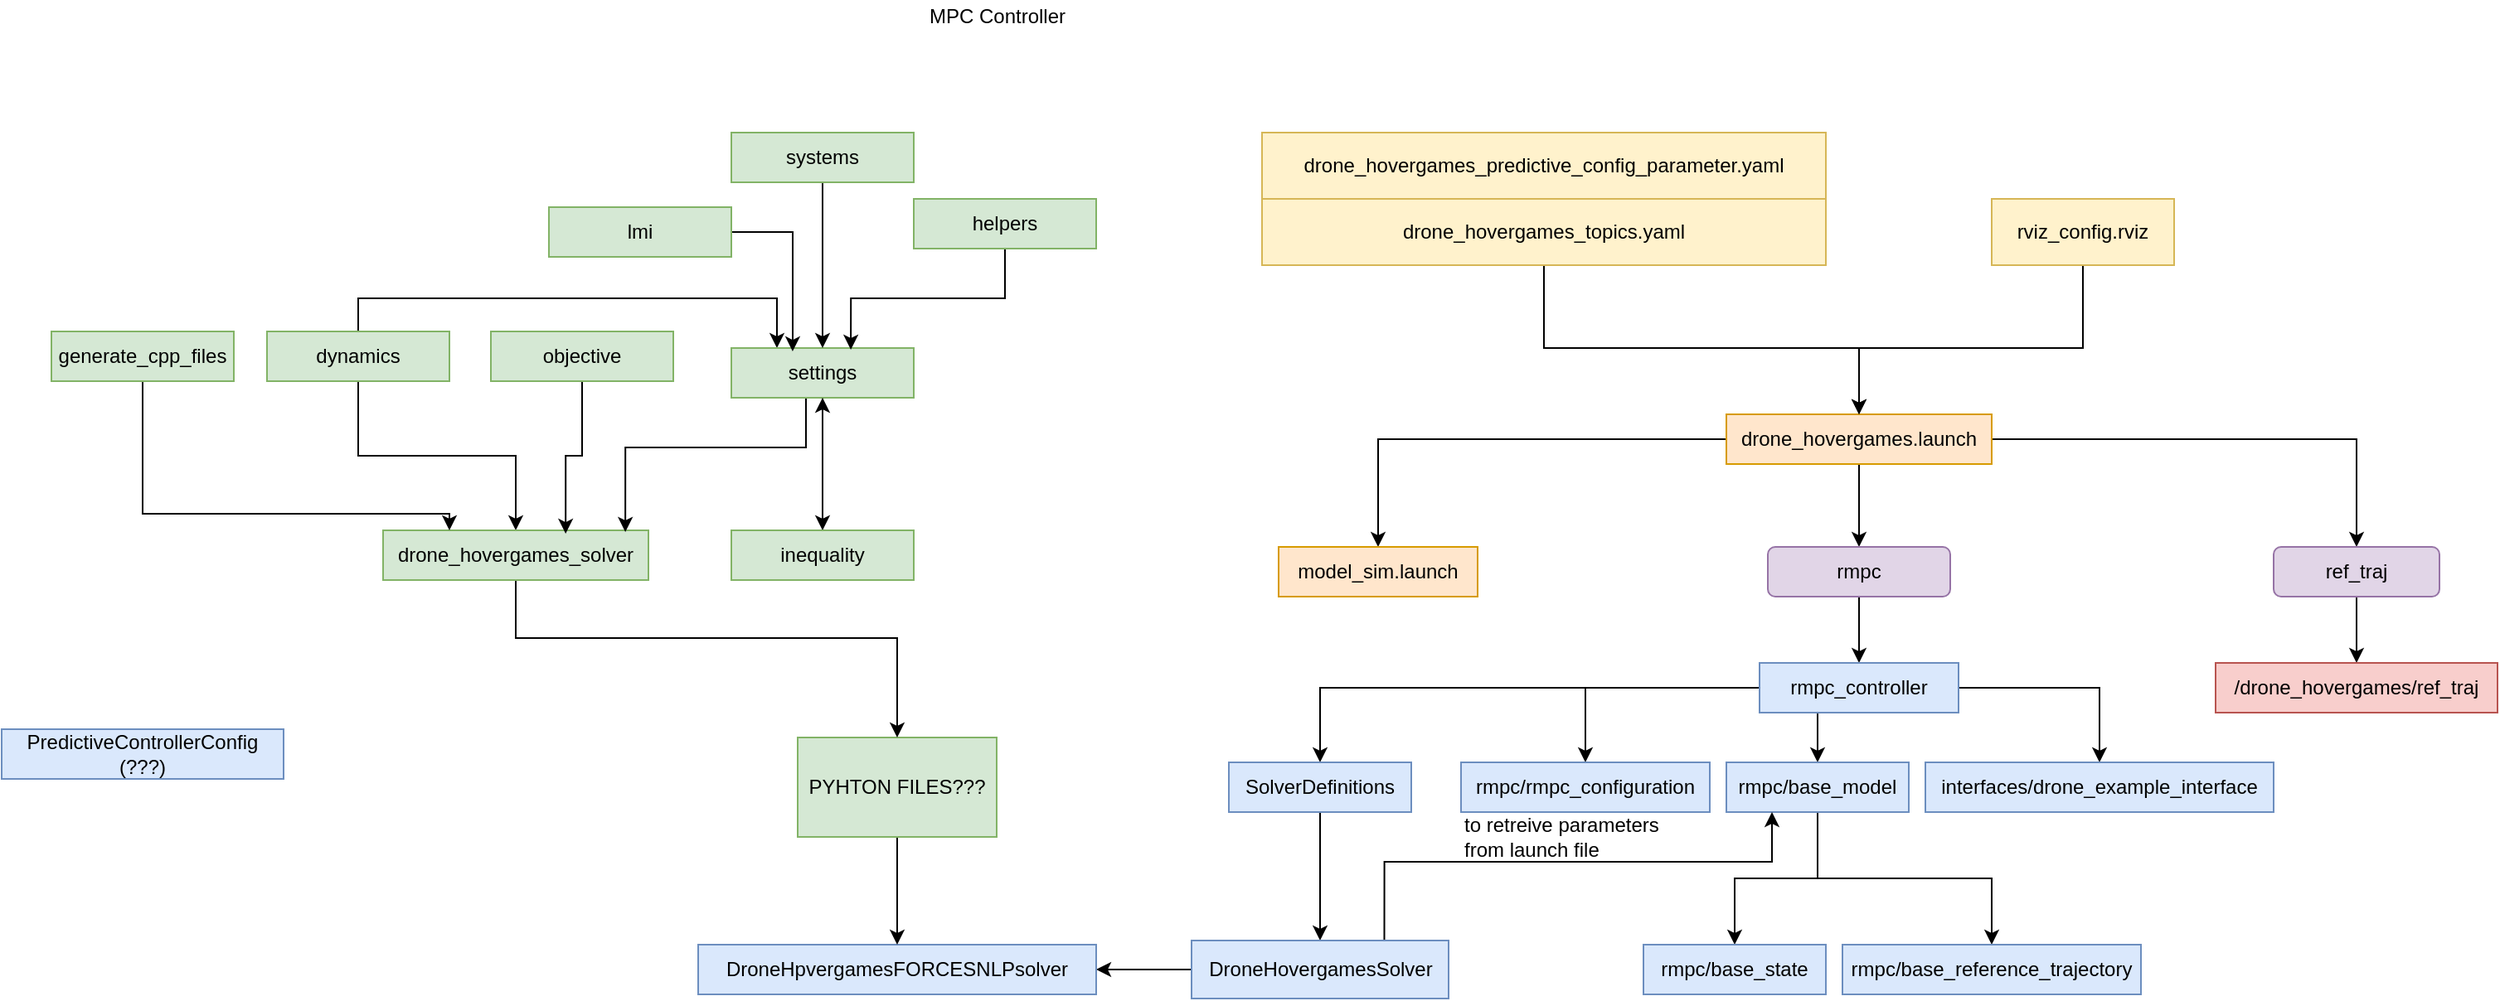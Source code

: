 <mxfile version="16.5.1" type="device"><diagram id="ly7za679NNi6aeS9QhZP" name="Page-1"><mxGraphModel dx="1350" dy="878" grid="1" gridSize="10" guides="1" tooltips="1" connect="1" arrows="1" fold="1" page="1" pageScale="1" pageWidth="3300" pageHeight="4681" math="0" shadow="0"><root><mxCell id="0"/><mxCell id="1" parent="0"/><mxCell id="G_80jRpuaCSngJC0rE09-1" value="MPC Controller" style="text;html=1;align=center;verticalAlign=middle;resizable=0;points=[];autosize=1;strokeColor=none;fillColor=none;" parent="1" vertex="1"><mxGeometry x="1060" y="250" width="100" height="20" as="geometry"/></mxCell><mxCell id="G_80jRpuaCSngJC0rE09-7" style="edgeStyle=orthogonalEdgeStyle;rounded=0;orthogonalLoop=1;jettySize=auto;html=1;" parent="1" source="G_80jRpuaCSngJC0rE09-2" target="G_80jRpuaCSngJC0rE09-3" edge="1"><mxGeometry relative="1" as="geometry"/></mxCell><mxCell id="G_80jRpuaCSngJC0rE09-8" value="" style="edgeStyle=orthogonalEdgeStyle;rounded=0;orthogonalLoop=1;jettySize=auto;html=1;" parent="1" source="G_80jRpuaCSngJC0rE09-2" target="G_80jRpuaCSngJC0rE09-5" edge="1"><mxGeometry relative="1" as="geometry"/></mxCell><mxCell id="G_80jRpuaCSngJC0rE09-9" style="edgeStyle=orthogonalEdgeStyle;rounded=0;orthogonalLoop=1;jettySize=auto;html=1;entryX=0.5;entryY=0;entryDx=0;entryDy=0;" parent="1" source="G_80jRpuaCSngJC0rE09-2" target="G_80jRpuaCSngJC0rE09-6" edge="1"><mxGeometry relative="1" as="geometry"/></mxCell><mxCell id="G_80jRpuaCSngJC0rE09-2" value="drone_hovergames.launch" style="rounded=0;whiteSpace=wrap;html=1;fillColor=#ffe6cc;strokeColor=#d79b00;" parent="1" vertex="1"><mxGeometry x="1550" y="500" width="160" height="30" as="geometry"/></mxCell><mxCell id="G_80jRpuaCSngJC0rE09-3" value="model_sim.launch" style="rounded=0;whiteSpace=wrap;html=1;fillColor=#ffe6cc;strokeColor=#d79b00;" parent="1" vertex="1"><mxGeometry x="1280" y="580" width="120" height="30" as="geometry"/></mxCell><mxCell id="G_80jRpuaCSngJC0rE09-19" value="" style="edgeStyle=orthogonalEdgeStyle;rounded=0;orthogonalLoop=1;jettySize=auto;html=1;" parent="1" source="G_80jRpuaCSngJC0rE09-5" target="G_80jRpuaCSngJC0rE09-18" edge="1"><mxGeometry relative="1" as="geometry"/></mxCell><mxCell id="G_80jRpuaCSngJC0rE09-5" value="rmpc" style="rounded=1;whiteSpace=wrap;html=1;fillColor=#e1d5e7;strokeColor=#9673a6;" parent="1" vertex="1"><mxGeometry x="1575" y="580" width="110" height="30" as="geometry"/></mxCell><mxCell id="G_80jRpuaCSngJC0rE09-12" value="" style="edgeStyle=orthogonalEdgeStyle;rounded=0;orthogonalLoop=1;jettySize=auto;html=1;" parent="1" source="G_80jRpuaCSngJC0rE09-6" target="G_80jRpuaCSngJC0rE09-11" edge="1"><mxGeometry relative="1" as="geometry"/></mxCell><mxCell id="G_80jRpuaCSngJC0rE09-6" value="ref_traj" style="rounded=1;whiteSpace=wrap;html=1;fillColor=#e1d5e7;strokeColor=#9673a6;" parent="1" vertex="1"><mxGeometry x="1880" y="580" width="100" height="30" as="geometry"/></mxCell><mxCell id="G_80jRpuaCSngJC0rE09-11" value="/drone_hovergames/ref_traj" style="whiteSpace=wrap;html=1;fillColor=#f8cecc;strokeColor=#b85450;" parent="1" vertex="1"><mxGeometry x="1845" y="650" width="170" height="30" as="geometry"/></mxCell><mxCell id="G_80jRpuaCSngJC0rE09-13" value="drone_hovergames_predictive_config_parameter.yaml" style="whiteSpace=wrap;html=1;fillColor=#fff2cc;strokeColor=#d6b656;" parent="1" vertex="1"><mxGeometry x="1270" y="330" width="340" height="40" as="geometry"/></mxCell><mxCell id="G_80jRpuaCSngJC0rE09-15" value="" style="edgeStyle=orthogonalEdgeStyle;rounded=0;orthogonalLoop=1;jettySize=auto;html=1;" parent="1" source="G_80jRpuaCSngJC0rE09-14" target="G_80jRpuaCSngJC0rE09-2" edge="1"><mxGeometry relative="1" as="geometry"><Array as="points"><mxPoint x="1440" y="460"/><mxPoint x="1630" y="460"/></Array></mxGeometry></mxCell><mxCell id="G_80jRpuaCSngJC0rE09-14" value="drone_hovergames_topics.yaml" style="whiteSpace=wrap;html=1;fillColor=#fff2cc;strokeColor=#d6b656;" parent="1" vertex="1"><mxGeometry x="1270" y="370" width="340" height="40" as="geometry"/></mxCell><mxCell id="G_80jRpuaCSngJC0rE09-17" style="edgeStyle=orthogonalEdgeStyle;rounded=0;orthogonalLoop=1;jettySize=auto;html=1;" parent="1" source="G_80jRpuaCSngJC0rE09-16" edge="1"><mxGeometry relative="1" as="geometry"><mxPoint x="1630" y="500" as="targetPoint"/><Array as="points"><mxPoint x="1765" y="460"/><mxPoint x="1630" y="460"/></Array></mxGeometry></mxCell><mxCell id="G_80jRpuaCSngJC0rE09-16" value="rviz_config.rviz" style="whiteSpace=wrap;html=1;fillColor=#fff2cc;strokeColor=#d6b656;" parent="1" vertex="1"><mxGeometry x="1710" y="370" width="110" height="40" as="geometry"/></mxCell><mxCell id="G_80jRpuaCSngJC0rE09-26" style="edgeStyle=orthogonalEdgeStyle;rounded=0;orthogonalLoop=1;jettySize=auto;html=1;" parent="1" source="G_80jRpuaCSngJC0rE09-18" target="G_80jRpuaCSngJC0rE09-20" edge="1"><mxGeometry relative="1" as="geometry"/></mxCell><mxCell id="G_80jRpuaCSngJC0rE09-27" style="edgeStyle=orthogonalEdgeStyle;rounded=0;orthogonalLoop=1;jettySize=auto;html=1;" parent="1" source="G_80jRpuaCSngJC0rE09-18" target="G_80jRpuaCSngJC0rE09-23" edge="1"><mxGeometry relative="1" as="geometry"><Array as="points"><mxPoint x="1605" y="690"/><mxPoint x="1605" y="690"/></Array></mxGeometry></mxCell><mxCell id="G_80jRpuaCSngJC0rE09-28" style="edgeStyle=orthogonalEdgeStyle;rounded=0;orthogonalLoop=1;jettySize=auto;html=1;" parent="1" source="G_80jRpuaCSngJC0rE09-18" target="G_80jRpuaCSngJC0rE09-22" edge="1"><mxGeometry relative="1" as="geometry"/></mxCell><mxCell id="G_80jRpuaCSngJC0rE09-29" style="edgeStyle=orthogonalEdgeStyle;rounded=0;orthogonalLoop=1;jettySize=auto;html=1;" parent="1" source="G_80jRpuaCSngJC0rE09-18" target="G_80jRpuaCSngJC0rE09-24" edge="1"><mxGeometry relative="1" as="geometry"><Array as="points"><mxPoint x="1775" y="665"/></Array></mxGeometry></mxCell><mxCell id="G_80jRpuaCSngJC0rE09-18" value="rmpc_controller" style="whiteSpace=wrap;html=1;fillColor=#dae8fc;strokeColor=#6c8ebf;" parent="1" vertex="1"><mxGeometry x="1570" y="650" width="120" height="30" as="geometry"/></mxCell><mxCell id="G_80jRpuaCSngJC0rE09-37" value="" style="edgeStyle=orthogonalEdgeStyle;rounded=0;orthogonalLoop=1;jettySize=auto;html=1;" parent="1" source="G_80jRpuaCSngJC0rE09-20" target="G_80jRpuaCSngJC0rE09-36" edge="1"><mxGeometry relative="1" as="geometry"/></mxCell><mxCell id="G_80jRpuaCSngJC0rE09-20" value="SolverDefinitions" style="whiteSpace=wrap;html=1;fillColor=#dae8fc;strokeColor=#6c8ebf;" parent="1" vertex="1"><mxGeometry x="1250" y="710" width="110" height="30" as="geometry"/></mxCell><mxCell id="G_80jRpuaCSngJC0rE09-21" value="PredictiveControllerConfig (???)" style="whiteSpace=wrap;html=1;fillColor=#dae8fc;strokeColor=#6c8ebf;" parent="1" vertex="1"><mxGeometry x="510" y="690" width="170" height="30" as="geometry"/></mxCell><mxCell id="G_80jRpuaCSngJC0rE09-22" value="rmpc/rmpc_configuration" style="whiteSpace=wrap;html=1;fillColor=#dae8fc;strokeColor=#6c8ebf;" parent="1" vertex="1"><mxGeometry x="1390" y="710" width="150" height="30" as="geometry"/></mxCell><mxCell id="G_80jRpuaCSngJC0rE09-31" value="" style="edgeStyle=orthogonalEdgeStyle;rounded=0;orthogonalLoop=1;jettySize=auto;html=1;" parent="1" source="G_80jRpuaCSngJC0rE09-23" target="G_80jRpuaCSngJC0rE09-30" edge="1"><mxGeometry relative="1" as="geometry"/></mxCell><mxCell id="G_80jRpuaCSngJC0rE09-35" style="edgeStyle=orthogonalEdgeStyle;rounded=0;orthogonalLoop=1;jettySize=auto;html=1;" parent="1" source="G_80jRpuaCSngJC0rE09-23" target="G_80jRpuaCSngJC0rE09-33" edge="1"><mxGeometry relative="1" as="geometry"/></mxCell><mxCell id="G_80jRpuaCSngJC0rE09-23" value="rmpc/base_model" style="whiteSpace=wrap;html=1;fillColor=#dae8fc;strokeColor=#6c8ebf;" parent="1" vertex="1"><mxGeometry x="1550" y="710" width="110" height="30" as="geometry"/></mxCell><mxCell id="G_80jRpuaCSngJC0rE09-24" value="interfaces/drone_example_interface" style="whiteSpace=wrap;html=1;fillColor=#dae8fc;strokeColor=#6c8ebf;" parent="1" vertex="1"><mxGeometry x="1670" y="710" width="210" height="30" as="geometry"/></mxCell><mxCell id="G_80jRpuaCSngJC0rE09-25" value="to retreive parameters&lt;br&gt;from launch file" style="text;html=1;align=left;verticalAlign=middle;resizable=0;points=[];autosize=1;strokeColor=none;fillColor=none;" parent="1" vertex="1"><mxGeometry x="1390" y="740" width="130" height="30" as="geometry"/></mxCell><mxCell id="G_80jRpuaCSngJC0rE09-30" value="rmpc/base_state" style="whiteSpace=wrap;html=1;fillColor=#dae8fc;strokeColor=#6c8ebf;" parent="1" vertex="1"><mxGeometry x="1500" y="820" width="110" height="30" as="geometry"/></mxCell><mxCell id="G_80jRpuaCSngJC0rE09-33" value="rmpc/base_reference_trajectory" style="whiteSpace=wrap;html=1;fillColor=#dae8fc;strokeColor=#6c8ebf;" parent="1" vertex="1"><mxGeometry x="1620" y="820" width="180" height="30" as="geometry"/></mxCell><mxCell id="G_80jRpuaCSngJC0rE09-40" style="edgeStyle=orthogonalEdgeStyle;rounded=0;orthogonalLoop=1;jettySize=auto;html=1;exitX=0.75;exitY=0;exitDx=0;exitDy=0;entryX=0.25;entryY=1;entryDx=0;entryDy=0;" parent="1" source="G_80jRpuaCSngJC0rE09-36" target="G_80jRpuaCSngJC0rE09-23" edge="1"><mxGeometry relative="1" as="geometry"><Array as="points"><mxPoint x="1344" y="770"/><mxPoint x="1577" y="770"/></Array></mxGeometry></mxCell><mxCell id="G_80jRpuaCSngJC0rE09-42" value="" style="edgeStyle=orthogonalEdgeStyle;rounded=0;orthogonalLoop=1;jettySize=auto;html=1;" parent="1" source="G_80jRpuaCSngJC0rE09-36" target="G_80jRpuaCSngJC0rE09-41" edge="1"><mxGeometry relative="1" as="geometry"/></mxCell><mxCell id="G_80jRpuaCSngJC0rE09-36" value="DroneHovergamesSolver" style="whiteSpace=wrap;html=1;fillColor=#dae8fc;strokeColor=#6c8ebf;" parent="1" vertex="1"><mxGeometry x="1227.5" y="817.5" width="155" height="35" as="geometry"/></mxCell><mxCell id="G_80jRpuaCSngJC0rE09-41" value="DroneHpvergamesFORCESNLPsolver" style="whiteSpace=wrap;html=1;fillColor=#dae8fc;strokeColor=#6c8ebf;" parent="1" vertex="1"><mxGeometry x="930" y="820" width="240" height="30" as="geometry"/></mxCell><mxCell id="TJ-598m27hy0EMBIQ430-3" value="" style="edgeStyle=orthogonalEdgeStyle;rounded=0;orthogonalLoop=1;jettySize=auto;html=1;" edge="1" parent="1" source="TJ-598m27hy0EMBIQ430-1" target="G_80jRpuaCSngJC0rE09-41"><mxGeometry relative="1" as="geometry"/></mxCell><mxCell id="TJ-598m27hy0EMBIQ430-1" value="PYHTON FILES???" style="whiteSpace=wrap;html=1;fillColor=#d5e8d4;strokeColor=#82b366;" vertex="1" parent="1"><mxGeometry x="990" y="695" width="120" height="60" as="geometry"/></mxCell><mxCell id="TJ-598m27hy0EMBIQ430-6" style="edgeStyle=orthogonalEdgeStyle;rounded=0;orthogonalLoop=1;jettySize=auto;html=1;" edge="1" parent="1" source="TJ-598m27hy0EMBIQ430-2" target="TJ-598m27hy0EMBIQ430-5"><mxGeometry relative="1" as="geometry"/></mxCell><mxCell id="TJ-598m27hy0EMBIQ430-23" style="edgeStyle=orthogonalEdgeStyle;rounded=0;orthogonalLoop=1;jettySize=auto;html=1;exitX=0.5;exitY=0;exitDx=0;exitDy=0;entryX=0.25;entryY=0;entryDx=0;entryDy=0;" edge="1" parent="1" source="TJ-598m27hy0EMBIQ430-2" target="TJ-598m27hy0EMBIQ430-9"><mxGeometry relative="1" as="geometry"/></mxCell><mxCell id="TJ-598m27hy0EMBIQ430-2" value="dynamics" style="whiteSpace=wrap;html=1;fillColor=#d5e8d4;strokeColor=#82b366;" vertex="1" parent="1"><mxGeometry x="670" y="450" width="110" height="30" as="geometry"/></mxCell><mxCell id="TJ-598m27hy0EMBIQ430-28" style="edgeStyle=orthogonalEdgeStyle;rounded=0;orthogonalLoop=1;jettySize=auto;html=1;entryX=0.5;entryY=0;entryDx=0;entryDy=0;" edge="1" parent="1" source="TJ-598m27hy0EMBIQ430-5" target="TJ-598m27hy0EMBIQ430-1"><mxGeometry relative="1" as="geometry"><mxPoint x="900" y="670" as="targetPoint"/><Array as="points"><mxPoint x="820" y="635"/><mxPoint x="1050" y="635"/></Array></mxGeometry></mxCell><mxCell id="TJ-598m27hy0EMBIQ430-5" value="drone_hovergames_solver" style="whiteSpace=wrap;html=1;fillColor=#d5e8d4;strokeColor=#82b366;" vertex="1" parent="1"><mxGeometry x="740" y="570" width="160" height="30" as="geometry"/></mxCell><mxCell id="TJ-598m27hy0EMBIQ430-12" style="edgeStyle=orthogonalEdgeStyle;rounded=0;orthogonalLoop=1;jettySize=auto;html=1;entryX=0.688;entryY=0.067;entryDx=0;entryDy=0;entryPerimeter=0;" edge="1" parent="1" source="TJ-598m27hy0EMBIQ430-7" target="TJ-598m27hy0EMBIQ430-5"><mxGeometry relative="1" as="geometry"/></mxCell><mxCell id="TJ-598m27hy0EMBIQ430-7" value="objective" style="whiteSpace=wrap;html=1;fillColor=#d5e8d4;strokeColor=#82b366;" vertex="1" parent="1"><mxGeometry x="805" y="450" width="110" height="30" as="geometry"/></mxCell><mxCell id="TJ-598m27hy0EMBIQ430-13" style="edgeStyle=orthogonalEdgeStyle;rounded=0;orthogonalLoop=1;jettySize=auto;html=1;entryX=0.913;entryY=0.033;entryDx=0;entryDy=0;entryPerimeter=0;" edge="1" parent="1" source="TJ-598m27hy0EMBIQ430-9" target="TJ-598m27hy0EMBIQ430-5"><mxGeometry relative="1" as="geometry"><Array as="points"><mxPoint x="995" y="520"/><mxPoint x="886" y="520"/></Array></mxGeometry></mxCell><mxCell id="TJ-598m27hy0EMBIQ430-16" style="edgeStyle=orthogonalEdgeStyle;rounded=0;orthogonalLoop=1;jettySize=auto;html=1;" edge="1" parent="1" source="TJ-598m27hy0EMBIQ430-9" target="TJ-598m27hy0EMBIQ430-15"><mxGeometry relative="1" as="geometry"/></mxCell><mxCell id="TJ-598m27hy0EMBIQ430-9" value="settings" style="whiteSpace=wrap;html=1;fillColor=#d5e8d4;strokeColor=#82b366;" vertex="1" parent="1"><mxGeometry x="950" y="460" width="110" height="30" as="geometry"/></mxCell><mxCell id="TJ-598m27hy0EMBIQ430-11" style="edgeStyle=orthogonalEdgeStyle;rounded=0;orthogonalLoop=1;jettySize=auto;html=1;entryX=0.25;entryY=0;entryDx=0;entryDy=0;" edge="1" parent="1" source="TJ-598m27hy0EMBIQ430-10" target="TJ-598m27hy0EMBIQ430-5"><mxGeometry relative="1" as="geometry"><mxPoint x="630" y="560" as="targetPoint"/><Array as="points"><mxPoint x="595" y="560"/><mxPoint x="780" y="560"/></Array></mxGeometry></mxCell><mxCell id="TJ-598m27hy0EMBIQ430-10" value="generate_cpp_files" style="whiteSpace=wrap;html=1;fillColor=#d5e8d4;strokeColor=#82b366;" vertex="1" parent="1"><mxGeometry x="540" y="450" width="110" height="30" as="geometry"/></mxCell><mxCell id="TJ-598m27hy0EMBIQ430-17" style="edgeStyle=orthogonalEdgeStyle;rounded=0;orthogonalLoop=1;jettySize=auto;html=1;" edge="1" parent="1" source="TJ-598m27hy0EMBIQ430-15" target="TJ-598m27hy0EMBIQ430-9"><mxGeometry relative="1" as="geometry"/></mxCell><mxCell id="TJ-598m27hy0EMBIQ430-15" value="inequality" style="whiteSpace=wrap;html=1;fillColor=#d5e8d4;strokeColor=#82b366;" vertex="1" parent="1"><mxGeometry x="950" y="570" width="110" height="30" as="geometry"/></mxCell><mxCell id="TJ-598m27hy0EMBIQ430-19" value="" style="edgeStyle=orthogonalEdgeStyle;rounded=0;orthogonalLoop=1;jettySize=auto;html=1;" edge="1" parent="1" source="TJ-598m27hy0EMBIQ430-18" target="TJ-598m27hy0EMBIQ430-9"><mxGeometry relative="1" as="geometry"/></mxCell><mxCell id="TJ-598m27hy0EMBIQ430-18" value="systems" style="whiteSpace=wrap;html=1;fillColor=#d5e8d4;strokeColor=#82b366;" vertex="1" parent="1"><mxGeometry x="950" y="330" width="110" height="30" as="geometry"/></mxCell><mxCell id="TJ-598m27hy0EMBIQ430-26" style="edgeStyle=orthogonalEdgeStyle;rounded=0;orthogonalLoop=1;jettySize=auto;html=1;entryX=0.336;entryY=0.067;entryDx=0;entryDy=0;entryPerimeter=0;" edge="1" parent="1" source="TJ-598m27hy0EMBIQ430-21" target="TJ-598m27hy0EMBIQ430-9"><mxGeometry relative="1" as="geometry"><Array as="points"><mxPoint x="987" y="390"/><mxPoint x="987" y="452"/></Array></mxGeometry></mxCell><mxCell id="TJ-598m27hy0EMBIQ430-21" value="lmi" style="whiteSpace=wrap;html=1;fillColor=#d5e8d4;strokeColor=#82b366;" vertex="1" parent="1"><mxGeometry x="840" y="375" width="110" height="30" as="geometry"/></mxCell><mxCell id="TJ-598m27hy0EMBIQ430-25" style="edgeStyle=orthogonalEdgeStyle;rounded=0;orthogonalLoop=1;jettySize=auto;html=1;entryX=0.655;entryY=0.033;entryDx=0;entryDy=0;entryPerimeter=0;" edge="1" parent="1" source="TJ-598m27hy0EMBIQ430-24" target="TJ-598m27hy0EMBIQ430-9"><mxGeometry relative="1" as="geometry"/></mxCell><mxCell id="TJ-598m27hy0EMBIQ430-24" value="helpers" style="whiteSpace=wrap;html=1;fillColor=#d5e8d4;strokeColor=#82b366;" vertex="1" parent="1"><mxGeometry x="1060" y="370" width="110" height="30" as="geometry"/></mxCell></root></mxGraphModel></diagram></mxfile>